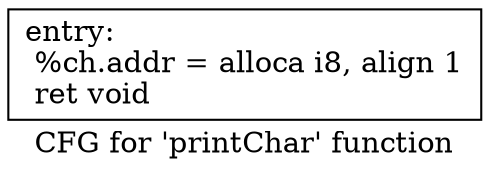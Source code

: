 digraph "CFG for 'printChar' function" {
	label="CFG for 'printChar' function";

	Node0x5e988f0 [shape=record,label="{entry:\l  %ch.addr = alloca i8, align 1\l  ret void\l}"];
}
